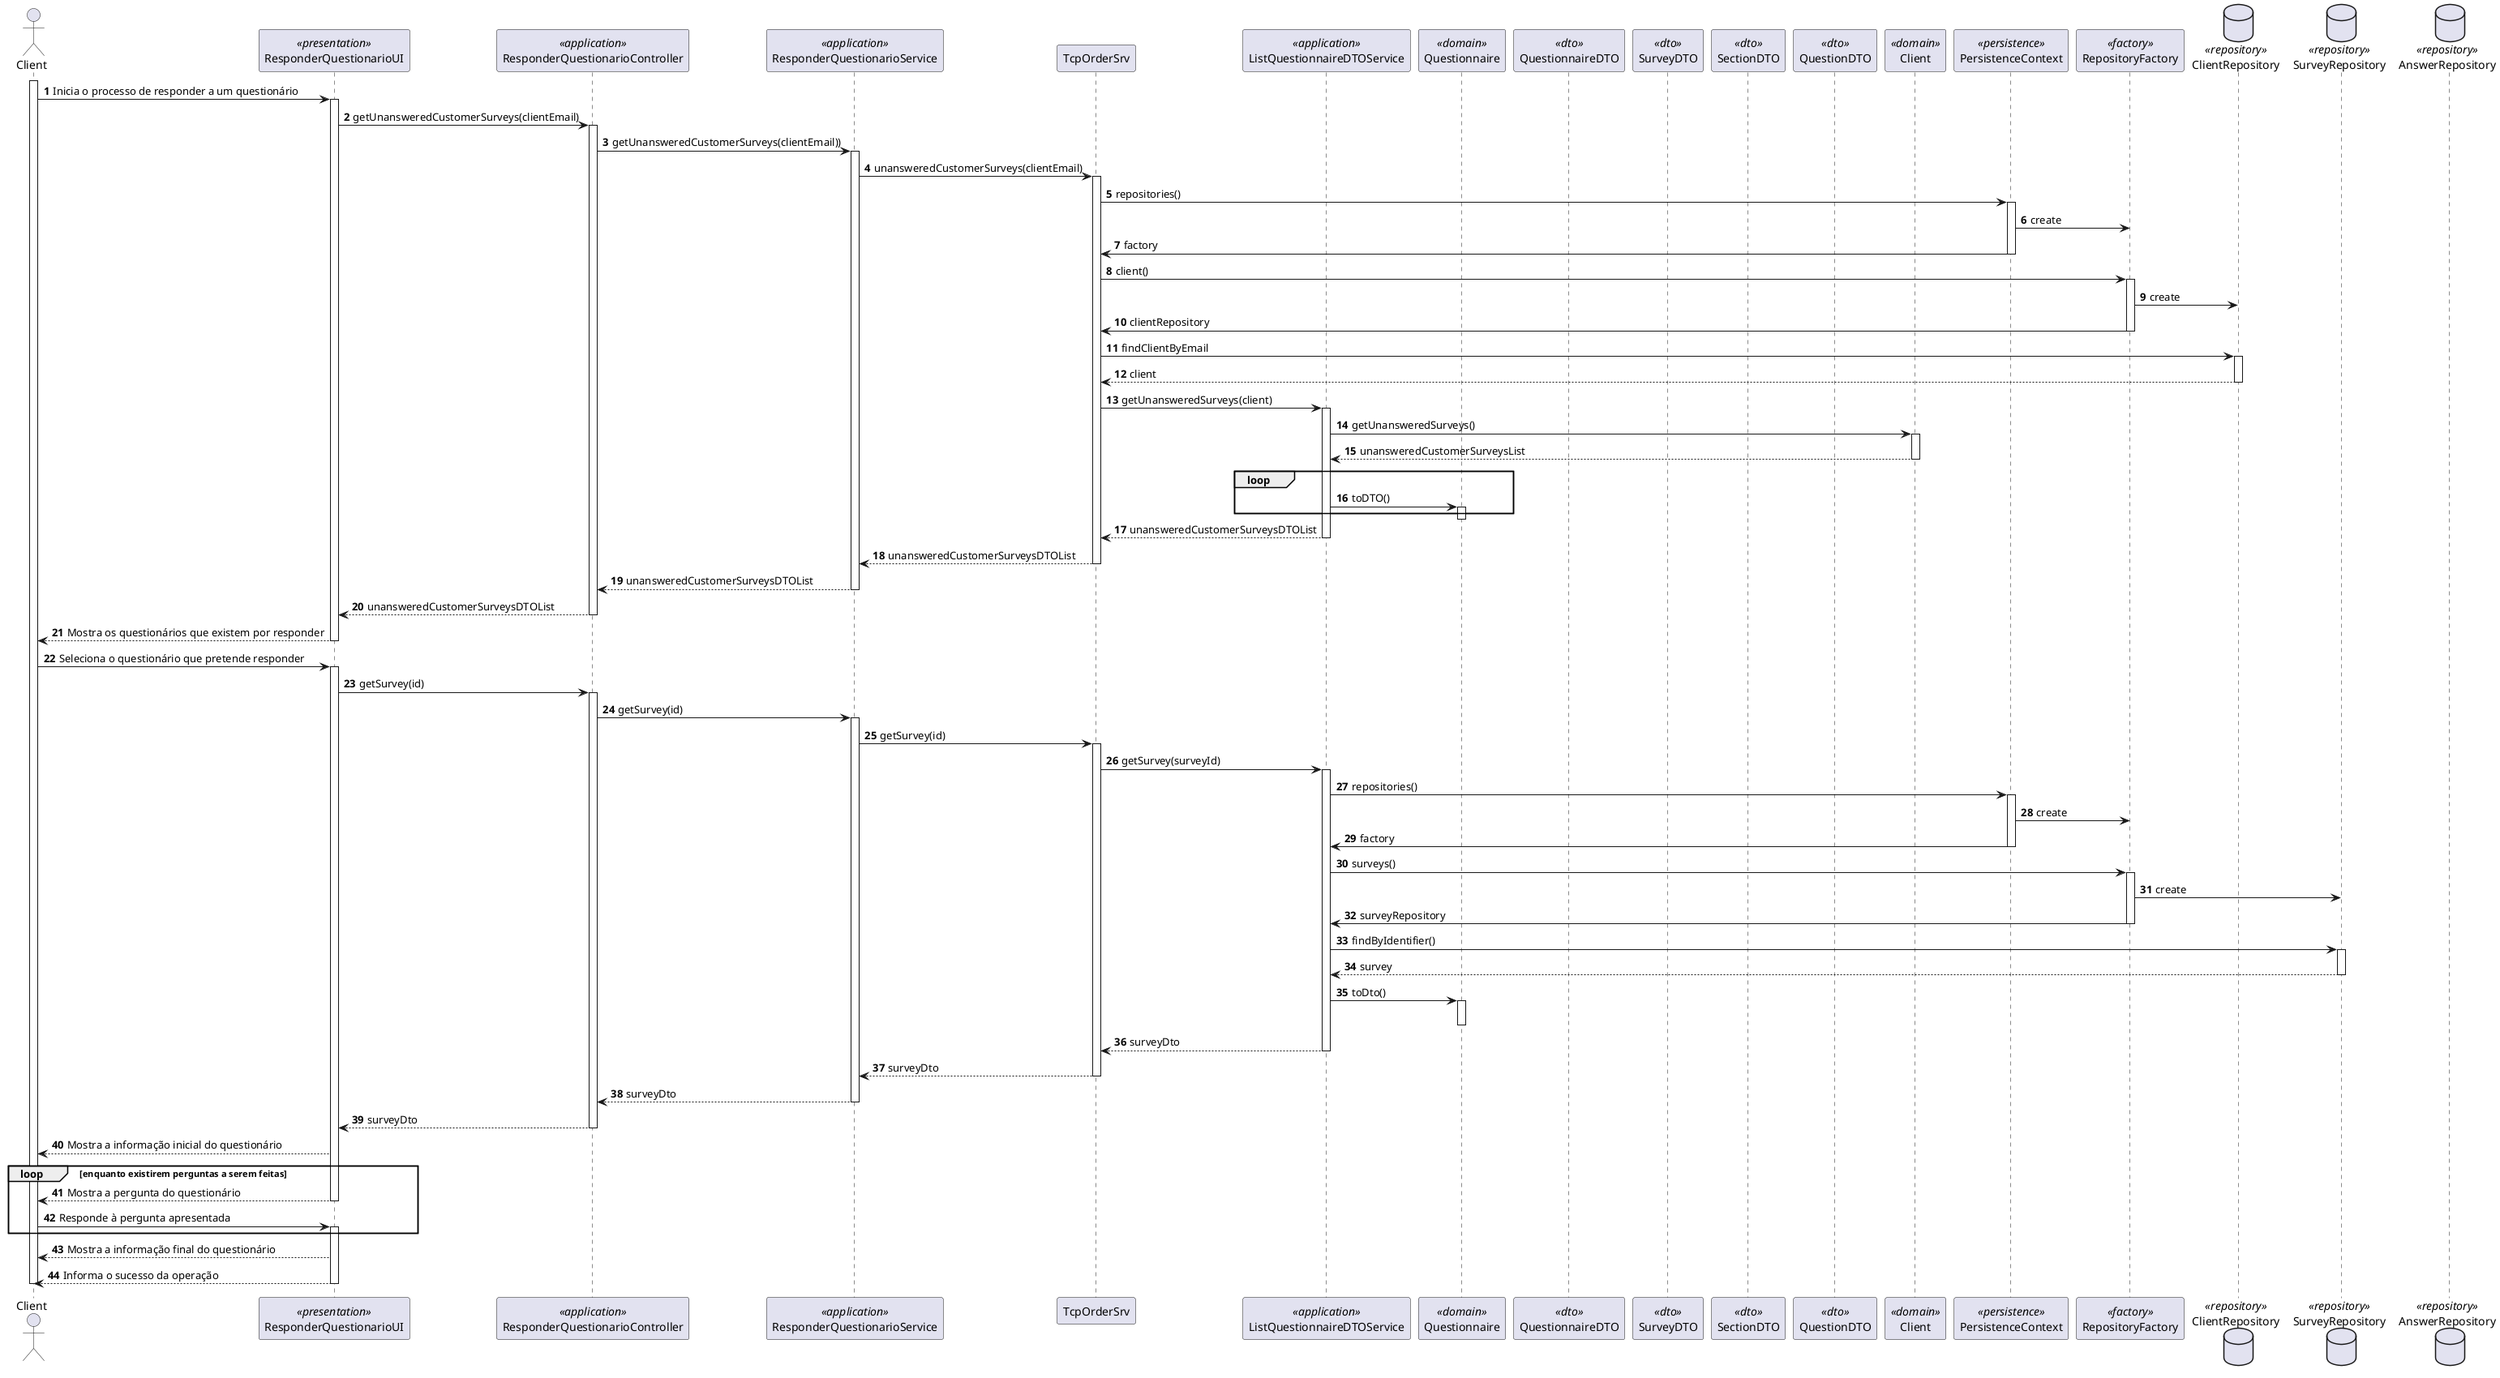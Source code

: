 @startuml

autonumber
actor "Client" as C
participant ResponderQuestionarioUI as UI <<presentation>>
participant ResponderQuestionarioController as Controller <<application>>
participant ResponderQuestionarioService as Service <<application>>
participant TcpOrderSrv as OrderServer
participant ListQuestionnaireDTOService as serv <<application>>
participant "Questionnaire" as Domain <<domain>>
participant "QuestionnaireDTO" as DTO <<dto>>
participant "SurveyDTO" as dto <<dto>>
participant "SectionDTO" as sDTO <<dto>>
participant "QuestionDTO" as qDTO <<dto>>
participant "Client" as client <<domain>>
participant PersistenceContext as Persistence <<persistence>>
participant RepositoryFactory as Factory <<factory>>
database ClientRepository as repository <<repository>>
database SurveyRepository as rep <<repository>>
database AnswerRepository as r <<repository>>



activate C
C -> UI : Inicia o processo de responder a um questionário
activate UI
UI -> Controller: getUnansweredCustomerSurveys(clientEmail)
activate Controller
Controller -> Service : getUnansweredCustomerSurveys(clientEmail))
activate Service
Service -> OrderServer : unansweredCustomerSurveys(clientEmail)
activate OrderServer
OrderServer -> Persistence: repositories()
activate Persistence
Persistence -> Factory: create
Persistence -> OrderServer: factory
deactivate Persistence
OrderServer -> Factory: client()
activate Factory
Factory -> repository: create
Factory -> OrderServer: clientRepository
deactivate Factory
OrderServer->repository:findClientByEmail
activate repository
repository -->OrderServer: client
deactivate repository
OrderServer -> serv: getUnansweredSurveys(client)
activate serv
serv -> client: getUnansweredSurveys()
activate client
client --> serv: unansweredCustomerSurveysList
deactivate client
loop
serv -> Domain: toDTO()
activate Domain
end
deactivate Domain
serv --> OrderServer: unansweredCustomerSurveysDTOList
deactivate serv
OrderServer --> Service: unansweredCustomerSurveysDTOList
deactivate OrderServer
Service --> Controller: unansweredCustomerSurveysDTOList
deactivate Service
Controller --> UI: unansweredCustomerSurveysDTOList
deactivate Controller
UI --> C : Mostra os questionários que existem por responder
deactivate UI
C -> UI : Seleciona o questionário que pretende responder
activate UI
UI -> Controller: getSurvey(id)
activate Controller
Controller -> Service: getSurvey(id)
activate Service
Service -> OrderServer: getSurvey(id)
activate OrderServer
OrderServer -> serv: getSurvey(surveyId)
activate serv
serv -> Persistence: repositories()
activate Persistence
Persistence -> Factory: create
Persistence -> serv: factory
deactivate Persistence
serv -> Factory: surveys()
activate Factory
Factory -> rep: create
Factory -> serv: surveyRepository
deactivate Factory
serv->rep:findByIdentifier()
activate rep
rep -->serv: survey
deactivate rep
serv -> Domain: toDto()
activate Domain
deactivate Domain
serv --> OrderServer: surveyDto
deactivate serv
OrderServer --> Service: surveyDto
deactivate OrderServer
Service --> Controller: surveyDto
deactivate Service
Controller --> UI: surveyDto
deactivate Controller
UI --> C : Mostra a informação inicial do questionário
loop enquanto existirem perguntas a serem feitas
UI --> C : Mostra a pergunta do questionário
deactivate UI
C -> UI : Responde à pergunta apresentada
activate UI
end
UI --> C : Mostra a informação final do questionário
UI --> C : Informa o sucesso da operação
deactivate UI
deactivate C

@enduml